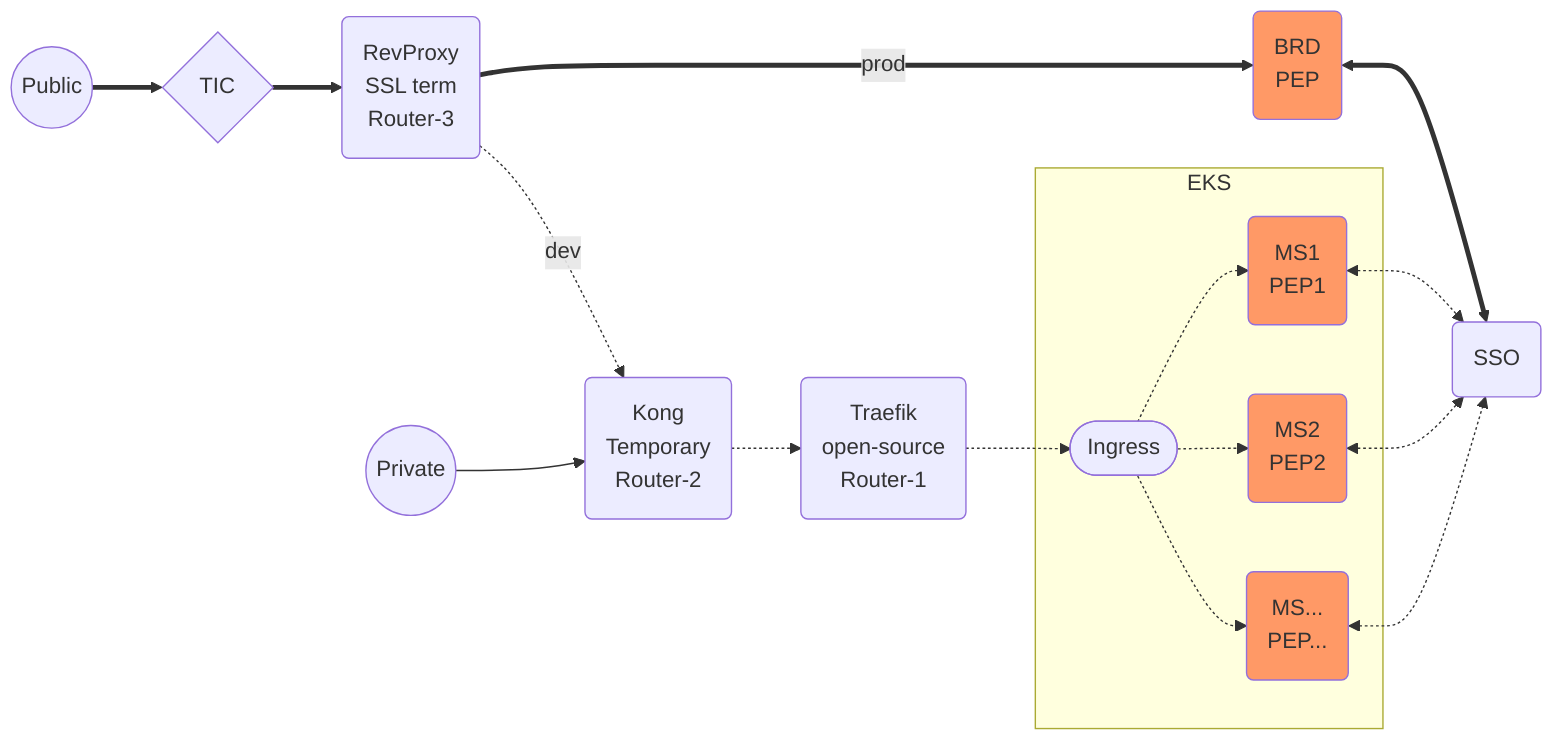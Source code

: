 graph LR

    A1((Public)) ==> B1{TIC}
    B1 ==> C1(RevProxy\nSSL term\nRouter-3)
    C1 == prod ==> D1(BRD\nPEP)
    D1:::highlight <==> F1(SSO)
    classDef highlight fill:#f96

    A2((Private)) --> B2(Kong\nTemporary\nRouter-2)
    C1 -. dev .-> B2   
    B2 -.-> D2(Traefik\nopen-source\nRouter-1)  
    subgraph EKS
    E2 -.-> F21(MS1\nPEP1)
    E2 -.-> F22(MS2\nPEP2)
    E2 -.-> F23(MS...\nPEP...)
    end
    D2 -.-> E2([Ingress])
    F21:::highlight <-.-> F1(SSO)
    F22:::highlight <-.-> F1(SSO)
    F23:::highlight <-.-> F1(SSO)